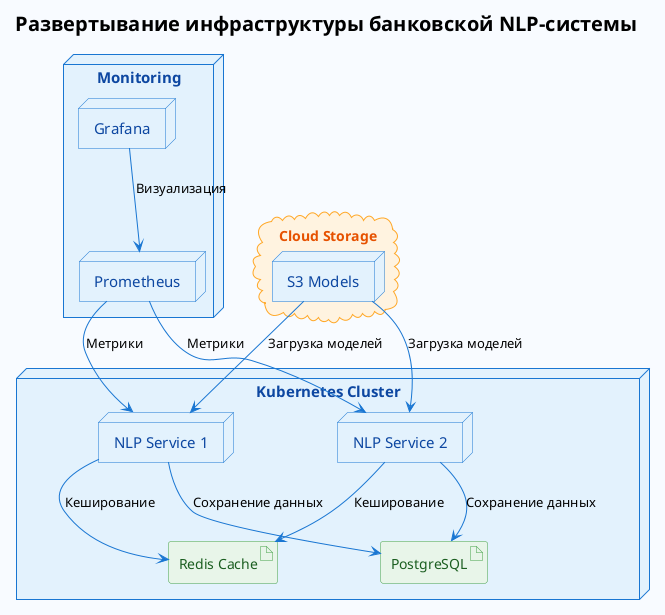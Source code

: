 @startuml развертывание инфраструктуры банковской NLP-системы
' === СТИЛЬ === 
skinparam backgroundColor #F8FBFF
skinparam node {
  BackgroundColor #E3F2FD
  BorderColor #1976D2
  FontColor #0D47A1
  FontSize 15
}
skinparam cloud {
  BackgroundColor #FFF3E0
  BorderColor #FFA726
  FontColor #E65100
}
skinparam artifact {
  BackgroundColor #E8F5E9
  BorderColor #43A047
  FontColor #1B5E20
}
skinparam ArrowColor #1976D2

title <b><size:20>Развертывание инфраструктуры банковской NLP-системы</size></b>

node "Kubernetes Cluster" {
  node "NLP Service 1" as nlp1
  node "NLP Service 2" as nlp2
  artifact "Redis Cache" as redis
  artifact "PostgreSQL" as pg
}

node "Monitoring" {
  node "Prometheus"
  node "Grafana"
}

cloud "Cloud Storage" {
  node "S3 Models"
}

nlp1 --> redis : Кеширование
nlp2 --> redis : Кеширование
nlp1 --> pg : Сохранение данных
nlp2 --> pg : Сохранение данных
Prometheus --> nlp1 : Метрики
Prometheus --> nlp2 : Метрики
Grafana --> Prometheus : Визуализация
"S3 Models" --> nlp1 : Загрузка моделей
"S3 Models" --> nlp2 : Загрузка моделей

@enduml
